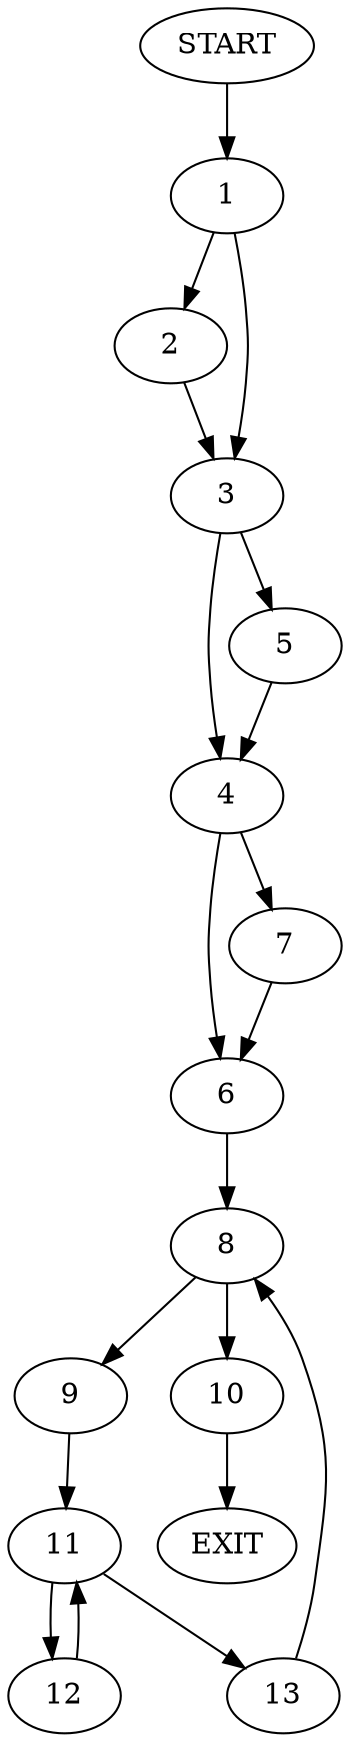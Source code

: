 digraph {
0 [label="START"]
14 [label="EXIT"]
0 -> 1
1 -> 2
1 -> 3
3 -> 4
3 -> 5
2 -> 3
5 -> 4
4 -> 6
4 -> 7
7 -> 6
6 -> 8
8 -> 9
8 -> 10
10 -> 14
9 -> 11
11 -> 12
11 -> 13
12 -> 11
13 -> 8
}
